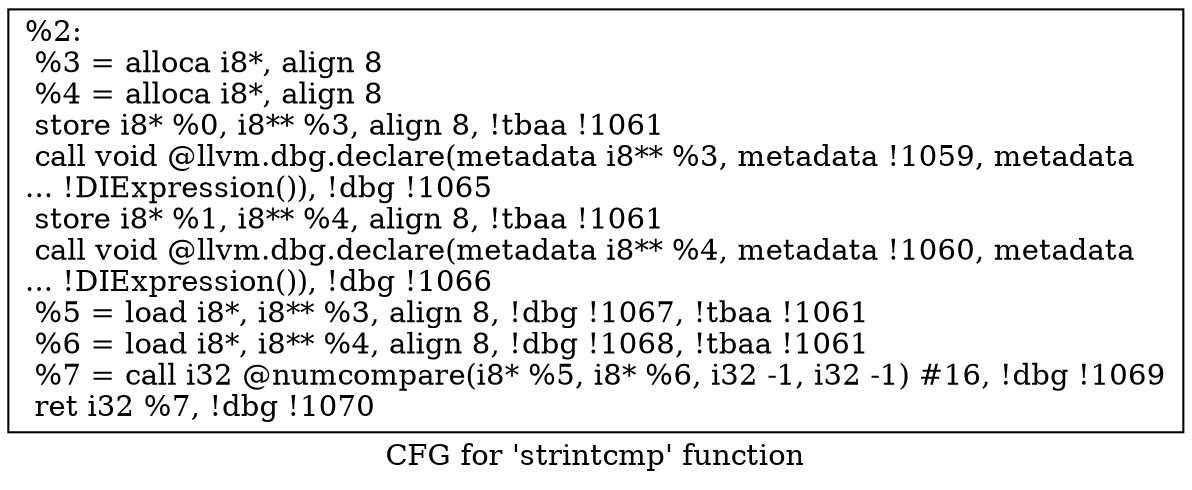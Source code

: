 digraph "CFG for 'strintcmp' function" {
	label="CFG for 'strintcmp' function";

	Node0xa3cd50 [shape=record,label="{%2:\l  %3 = alloca i8*, align 8\l  %4 = alloca i8*, align 8\l  store i8* %0, i8** %3, align 8, !tbaa !1061\l  call void @llvm.dbg.declare(metadata i8** %3, metadata !1059, metadata\l... !DIExpression()), !dbg !1065\l  store i8* %1, i8** %4, align 8, !tbaa !1061\l  call void @llvm.dbg.declare(metadata i8** %4, metadata !1060, metadata\l... !DIExpression()), !dbg !1066\l  %5 = load i8*, i8** %3, align 8, !dbg !1067, !tbaa !1061\l  %6 = load i8*, i8** %4, align 8, !dbg !1068, !tbaa !1061\l  %7 = call i32 @numcompare(i8* %5, i8* %6, i32 -1, i32 -1) #16, !dbg !1069\l  ret i32 %7, !dbg !1070\l}"];
}

